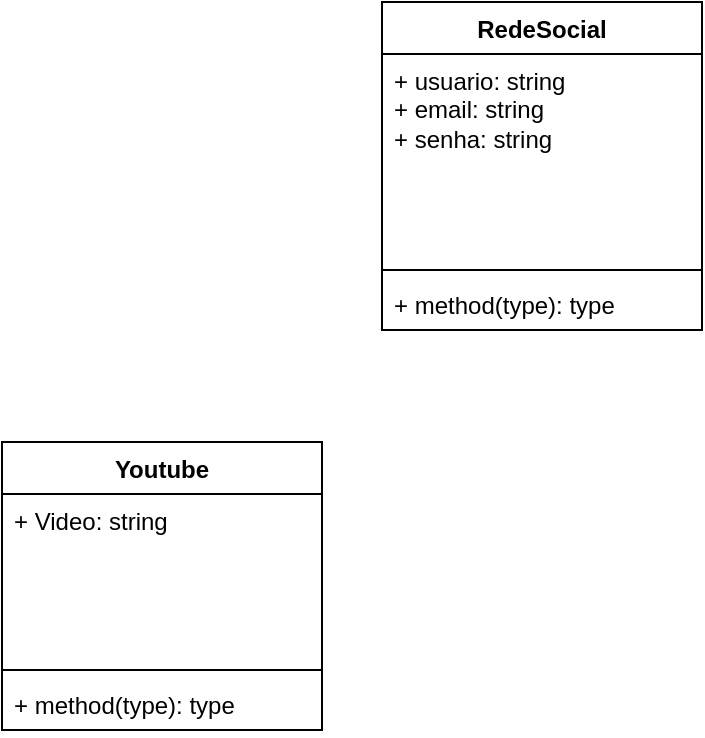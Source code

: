 <mxfile version="21.6.9" type="device">
  <diagram name="Página-1" id="viw1eAkRK12VBQpBwih0">
    <mxGraphModel dx="1674" dy="790" grid="1" gridSize="10" guides="1" tooltips="1" connect="1" arrows="1" fold="1" page="1" pageScale="1" pageWidth="827" pageHeight="1169" math="0" shadow="0">
      <root>
        <mxCell id="0" />
        <mxCell id="1" parent="0" />
        <mxCell id="ClXzkb-lHmojjS2_33UU-1" value="" style="text;strokeColor=none;fillColor=none;align=left;verticalAlign=middle;spacingTop=-1;spacingLeft=4;spacingRight=4;rotatable=0;labelPosition=right;points=[];portConstraint=eastwest;" vertex="1" parent="1">
          <mxGeometry x="400" y="400" width="20" height="14" as="geometry" />
        </mxCell>
        <mxCell id="ClXzkb-lHmojjS2_33UU-2" value="RedeSocial" style="swimlane;fontStyle=1;align=center;verticalAlign=top;childLayout=stackLayout;horizontal=1;startSize=26;horizontalStack=0;resizeParent=1;resizeParentMax=0;resizeLast=0;collapsible=1;marginBottom=0;whiteSpace=wrap;html=1;" vertex="1" parent="1">
          <mxGeometry x="320" y="60" width="160" height="164" as="geometry" />
        </mxCell>
        <mxCell id="ClXzkb-lHmojjS2_33UU-3" value="+ usuario: string&lt;br&gt;+ email: string&lt;br&gt;+ senha: string&lt;br&gt;" style="text;strokeColor=none;fillColor=none;align=left;verticalAlign=top;spacingLeft=4;spacingRight=4;overflow=hidden;rotatable=0;points=[[0,0.5],[1,0.5]];portConstraint=eastwest;whiteSpace=wrap;html=1;" vertex="1" parent="ClXzkb-lHmojjS2_33UU-2">
          <mxGeometry y="26" width="160" height="104" as="geometry" />
        </mxCell>
        <mxCell id="ClXzkb-lHmojjS2_33UU-4" value="" style="line;strokeWidth=1;fillColor=none;align=left;verticalAlign=middle;spacingTop=-1;spacingLeft=3;spacingRight=3;rotatable=0;labelPosition=right;points=[];portConstraint=eastwest;strokeColor=inherit;" vertex="1" parent="ClXzkb-lHmojjS2_33UU-2">
          <mxGeometry y="130" width="160" height="8" as="geometry" />
        </mxCell>
        <mxCell id="ClXzkb-lHmojjS2_33UU-5" value="+ method(type): type" style="text;strokeColor=none;fillColor=none;align=left;verticalAlign=top;spacingLeft=4;spacingRight=4;overflow=hidden;rotatable=0;points=[[0,0.5],[1,0.5]];portConstraint=eastwest;whiteSpace=wrap;html=1;" vertex="1" parent="ClXzkb-lHmojjS2_33UU-2">
          <mxGeometry y="138" width="160" height="26" as="geometry" />
        </mxCell>
        <mxCell id="ClXzkb-lHmojjS2_33UU-6" value="Youtube" style="swimlane;fontStyle=1;align=center;verticalAlign=top;childLayout=stackLayout;horizontal=1;startSize=26;horizontalStack=0;resizeParent=1;resizeParentMax=0;resizeLast=0;collapsible=1;marginBottom=0;whiteSpace=wrap;html=1;" vertex="1" parent="1">
          <mxGeometry x="130" y="280" width="160" height="144" as="geometry" />
        </mxCell>
        <mxCell id="ClXzkb-lHmojjS2_33UU-7" value="+ Video: string&lt;br&gt;" style="text;strokeColor=none;fillColor=none;align=left;verticalAlign=top;spacingLeft=4;spacingRight=4;overflow=hidden;rotatable=0;points=[[0,0.5],[1,0.5]];portConstraint=eastwest;whiteSpace=wrap;html=1;" vertex="1" parent="ClXzkb-lHmojjS2_33UU-6">
          <mxGeometry y="26" width="160" height="84" as="geometry" />
        </mxCell>
        <mxCell id="ClXzkb-lHmojjS2_33UU-8" value="" style="line;strokeWidth=1;fillColor=none;align=left;verticalAlign=middle;spacingTop=-1;spacingLeft=3;spacingRight=3;rotatable=0;labelPosition=right;points=[];portConstraint=eastwest;strokeColor=inherit;" vertex="1" parent="ClXzkb-lHmojjS2_33UU-6">
          <mxGeometry y="110" width="160" height="8" as="geometry" />
        </mxCell>
        <mxCell id="ClXzkb-lHmojjS2_33UU-9" value="+ method(type): type" style="text;strokeColor=none;fillColor=none;align=left;verticalAlign=top;spacingLeft=4;spacingRight=4;overflow=hidden;rotatable=0;points=[[0,0.5],[1,0.5]];portConstraint=eastwest;whiteSpace=wrap;html=1;" vertex="1" parent="ClXzkb-lHmojjS2_33UU-6">
          <mxGeometry y="118" width="160" height="26" as="geometry" />
        </mxCell>
      </root>
    </mxGraphModel>
  </diagram>
</mxfile>
